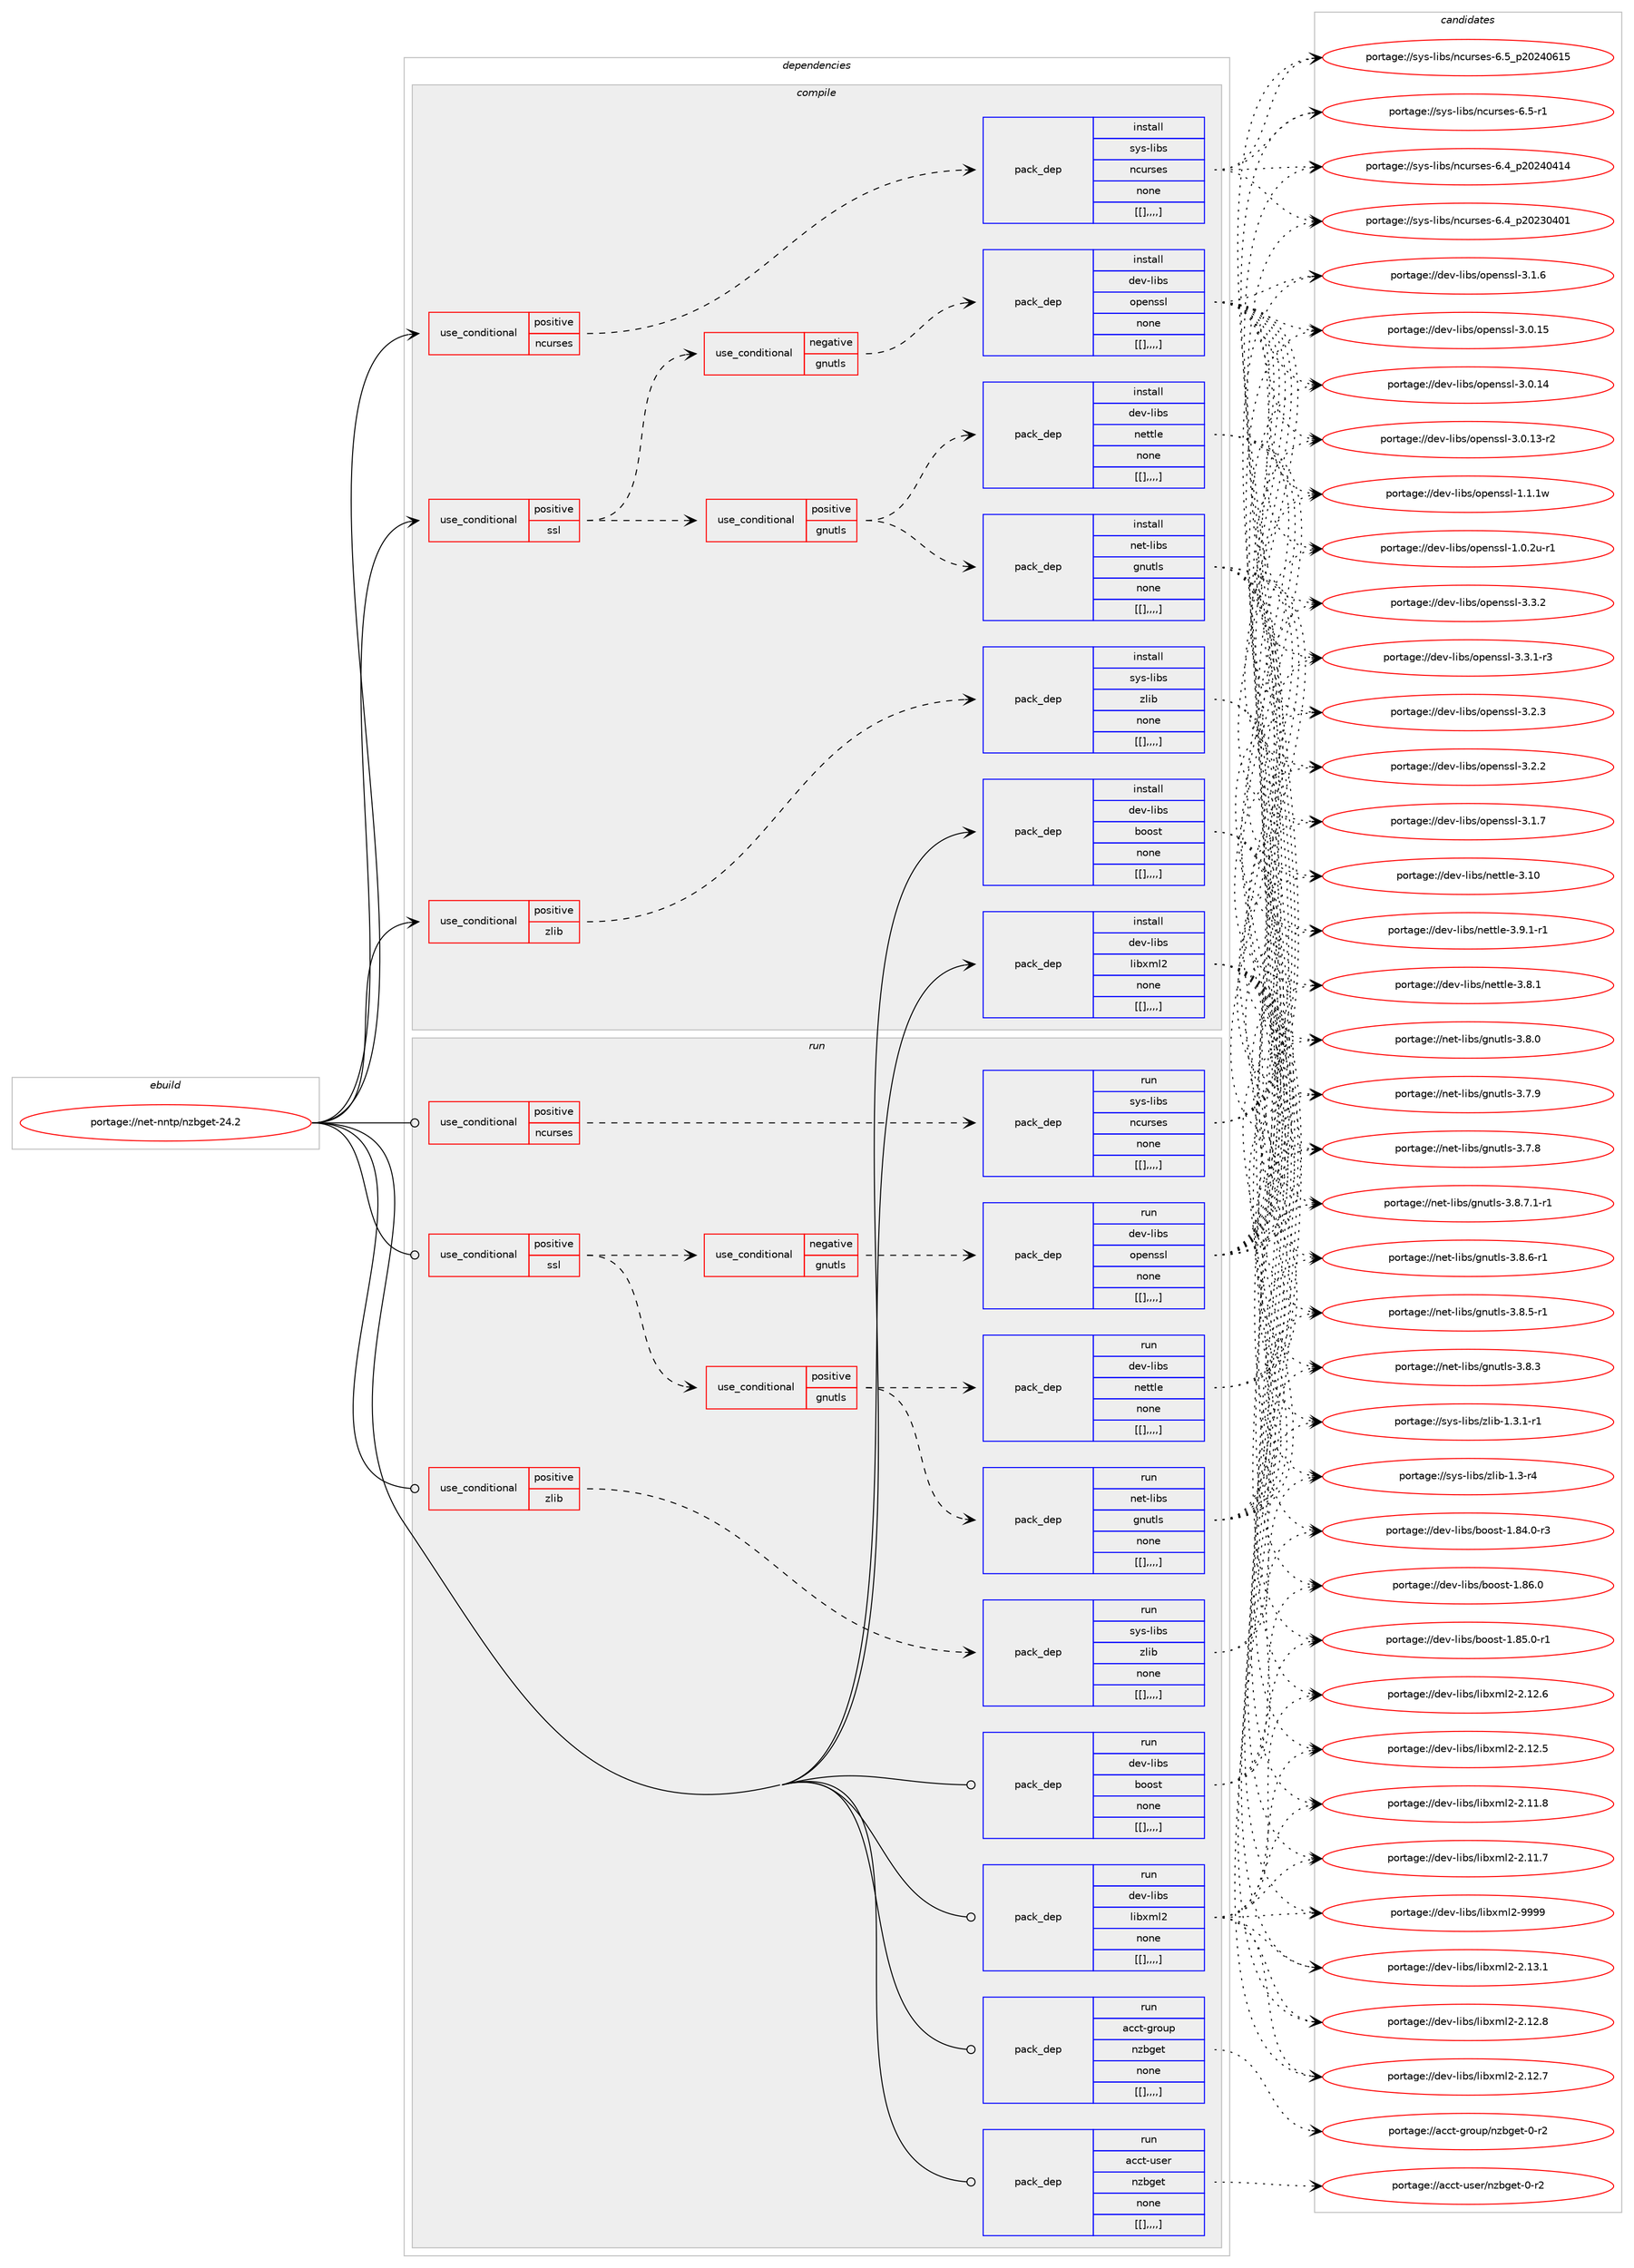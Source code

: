 digraph prolog {

# *************
# Graph options
# *************

newrank=true;
concentrate=true;
compound=true;
graph [rankdir=LR,fontname=Helvetica,fontsize=10,ranksep=1.5];#, ranksep=2.5, nodesep=0.2];
edge  [arrowhead=vee];
node  [fontname=Helvetica,fontsize=10];

# **********
# The ebuild
# **********

subgraph cluster_leftcol {
color=gray;
label=<<i>ebuild</i>>;
id [label="portage://net-nntp/nzbget-24.2", color=red, width=4, href="../net-nntp/nzbget-24.2.svg"];
}

# ****************
# The dependencies
# ****************

subgraph cluster_midcol {
color=gray;
label=<<i>dependencies</i>>;
subgraph cluster_compile {
fillcolor="#eeeeee";
style=filled;
label=<<i>compile</i>>;
subgraph cond103626 {
dependency389550 [label=<<TABLE BORDER="0" CELLBORDER="1" CELLSPACING="0" CELLPADDING="4"><TR><TD ROWSPAN="3" CELLPADDING="10">use_conditional</TD></TR><TR><TD>positive</TD></TR><TR><TD>ncurses</TD></TR></TABLE>>, shape=none, color=red];
subgraph pack283134 {
dependency389551 [label=<<TABLE BORDER="0" CELLBORDER="1" CELLSPACING="0" CELLPADDING="4" WIDTH="220"><TR><TD ROWSPAN="6" CELLPADDING="30">pack_dep</TD></TR><TR><TD WIDTH="110">install</TD></TR><TR><TD>sys-libs</TD></TR><TR><TD>ncurses</TD></TR><TR><TD>none</TD></TR><TR><TD>[[],,,,]</TD></TR></TABLE>>, shape=none, color=blue];
}
dependency389550:e -> dependency389551:w [weight=20,style="dashed",arrowhead="vee"];
}
id:e -> dependency389550:w [weight=20,style="solid",arrowhead="vee"];
subgraph cond103627 {
dependency389552 [label=<<TABLE BORDER="0" CELLBORDER="1" CELLSPACING="0" CELLPADDING="4"><TR><TD ROWSPAN="3" CELLPADDING="10">use_conditional</TD></TR><TR><TD>positive</TD></TR><TR><TD>ssl</TD></TR></TABLE>>, shape=none, color=red];
subgraph cond103628 {
dependency389553 [label=<<TABLE BORDER="0" CELLBORDER="1" CELLSPACING="0" CELLPADDING="4"><TR><TD ROWSPAN="3" CELLPADDING="10">use_conditional</TD></TR><TR><TD>positive</TD></TR><TR><TD>gnutls</TD></TR></TABLE>>, shape=none, color=red];
subgraph pack283135 {
dependency389554 [label=<<TABLE BORDER="0" CELLBORDER="1" CELLSPACING="0" CELLPADDING="4" WIDTH="220"><TR><TD ROWSPAN="6" CELLPADDING="30">pack_dep</TD></TR><TR><TD WIDTH="110">install</TD></TR><TR><TD>net-libs</TD></TR><TR><TD>gnutls</TD></TR><TR><TD>none</TD></TR><TR><TD>[[],,,,]</TD></TR></TABLE>>, shape=none, color=blue];
}
dependency389553:e -> dependency389554:w [weight=20,style="dashed",arrowhead="vee"];
subgraph pack283136 {
dependency389555 [label=<<TABLE BORDER="0" CELLBORDER="1" CELLSPACING="0" CELLPADDING="4" WIDTH="220"><TR><TD ROWSPAN="6" CELLPADDING="30">pack_dep</TD></TR><TR><TD WIDTH="110">install</TD></TR><TR><TD>dev-libs</TD></TR><TR><TD>nettle</TD></TR><TR><TD>none</TD></TR><TR><TD>[[],,,,]</TD></TR></TABLE>>, shape=none, color=blue];
}
dependency389553:e -> dependency389555:w [weight=20,style="dashed",arrowhead="vee"];
}
dependency389552:e -> dependency389553:w [weight=20,style="dashed",arrowhead="vee"];
subgraph cond103629 {
dependency389556 [label=<<TABLE BORDER="0" CELLBORDER="1" CELLSPACING="0" CELLPADDING="4"><TR><TD ROWSPAN="3" CELLPADDING="10">use_conditional</TD></TR><TR><TD>negative</TD></TR><TR><TD>gnutls</TD></TR></TABLE>>, shape=none, color=red];
subgraph pack283137 {
dependency389557 [label=<<TABLE BORDER="0" CELLBORDER="1" CELLSPACING="0" CELLPADDING="4" WIDTH="220"><TR><TD ROWSPAN="6" CELLPADDING="30">pack_dep</TD></TR><TR><TD WIDTH="110">install</TD></TR><TR><TD>dev-libs</TD></TR><TR><TD>openssl</TD></TR><TR><TD>none</TD></TR><TR><TD>[[],,,,]</TD></TR></TABLE>>, shape=none, color=blue];
}
dependency389556:e -> dependency389557:w [weight=20,style="dashed",arrowhead="vee"];
}
dependency389552:e -> dependency389556:w [weight=20,style="dashed",arrowhead="vee"];
}
id:e -> dependency389552:w [weight=20,style="solid",arrowhead="vee"];
subgraph cond103630 {
dependency389558 [label=<<TABLE BORDER="0" CELLBORDER="1" CELLSPACING="0" CELLPADDING="4"><TR><TD ROWSPAN="3" CELLPADDING="10">use_conditional</TD></TR><TR><TD>positive</TD></TR><TR><TD>zlib</TD></TR></TABLE>>, shape=none, color=red];
subgraph pack283138 {
dependency389559 [label=<<TABLE BORDER="0" CELLBORDER="1" CELLSPACING="0" CELLPADDING="4" WIDTH="220"><TR><TD ROWSPAN="6" CELLPADDING="30">pack_dep</TD></TR><TR><TD WIDTH="110">install</TD></TR><TR><TD>sys-libs</TD></TR><TR><TD>zlib</TD></TR><TR><TD>none</TD></TR><TR><TD>[[],,,,]</TD></TR></TABLE>>, shape=none, color=blue];
}
dependency389558:e -> dependency389559:w [weight=20,style="dashed",arrowhead="vee"];
}
id:e -> dependency389558:w [weight=20,style="solid",arrowhead="vee"];
subgraph pack283139 {
dependency389560 [label=<<TABLE BORDER="0" CELLBORDER="1" CELLSPACING="0" CELLPADDING="4" WIDTH="220"><TR><TD ROWSPAN="6" CELLPADDING="30">pack_dep</TD></TR><TR><TD WIDTH="110">install</TD></TR><TR><TD>dev-libs</TD></TR><TR><TD>boost</TD></TR><TR><TD>none</TD></TR><TR><TD>[[],,,,]</TD></TR></TABLE>>, shape=none, color=blue];
}
id:e -> dependency389560:w [weight=20,style="solid",arrowhead="vee"];
subgraph pack283140 {
dependency389561 [label=<<TABLE BORDER="0" CELLBORDER="1" CELLSPACING="0" CELLPADDING="4" WIDTH="220"><TR><TD ROWSPAN="6" CELLPADDING="30">pack_dep</TD></TR><TR><TD WIDTH="110">install</TD></TR><TR><TD>dev-libs</TD></TR><TR><TD>libxml2</TD></TR><TR><TD>none</TD></TR><TR><TD>[[],,,,]</TD></TR></TABLE>>, shape=none, color=blue];
}
id:e -> dependency389561:w [weight=20,style="solid",arrowhead="vee"];
}
subgraph cluster_compileandrun {
fillcolor="#eeeeee";
style=filled;
label=<<i>compile and run</i>>;
}
subgraph cluster_run {
fillcolor="#eeeeee";
style=filled;
label=<<i>run</i>>;
subgraph cond103631 {
dependency389562 [label=<<TABLE BORDER="0" CELLBORDER="1" CELLSPACING="0" CELLPADDING="4"><TR><TD ROWSPAN="3" CELLPADDING="10">use_conditional</TD></TR><TR><TD>positive</TD></TR><TR><TD>ncurses</TD></TR></TABLE>>, shape=none, color=red];
subgraph pack283141 {
dependency389563 [label=<<TABLE BORDER="0" CELLBORDER="1" CELLSPACING="0" CELLPADDING="4" WIDTH="220"><TR><TD ROWSPAN="6" CELLPADDING="30">pack_dep</TD></TR><TR><TD WIDTH="110">run</TD></TR><TR><TD>sys-libs</TD></TR><TR><TD>ncurses</TD></TR><TR><TD>none</TD></TR><TR><TD>[[],,,,]</TD></TR></TABLE>>, shape=none, color=blue];
}
dependency389562:e -> dependency389563:w [weight=20,style="dashed",arrowhead="vee"];
}
id:e -> dependency389562:w [weight=20,style="solid",arrowhead="odot"];
subgraph cond103632 {
dependency389564 [label=<<TABLE BORDER="0" CELLBORDER="1" CELLSPACING="0" CELLPADDING="4"><TR><TD ROWSPAN="3" CELLPADDING="10">use_conditional</TD></TR><TR><TD>positive</TD></TR><TR><TD>ssl</TD></TR></TABLE>>, shape=none, color=red];
subgraph cond103633 {
dependency389565 [label=<<TABLE BORDER="0" CELLBORDER="1" CELLSPACING="0" CELLPADDING="4"><TR><TD ROWSPAN="3" CELLPADDING="10">use_conditional</TD></TR><TR><TD>positive</TD></TR><TR><TD>gnutls</TD></TR></TABLE>>, shape=none, color=red];
subgraph pack283142 {
dependency389566 [label=<<TABLE BORDER="0" CELLBORDER="1" CELLSPACING="0" CELLPADDING="4" WIDTH="220"><TR><TD ROWSPAN="6" CELLPADDING="30">pack_dep</TD></TR><TR><TD WIDTH="110">run</TD></TR><TR><TD>net-libs</TD></TR><TR><TD>gnutls</TD></TR><TR><TD>none</TD></TR><TR><TD>[[],,,,]</TD></TR></TABLE>>, shape=none, color=blue];
}
dependency389565:e -> dependency389566:w [weight=20,style="dashed",arrowhead="vee"];
subgraph pack283143 {
dependency389567 [label=<<TABLE BORDER="0" CELLBORDER="1" CELLSPACING="0" CELLPADDING="4" WIDTH="220"><TR><TD ROWSPAN="6" CELLPADDING="30">pack_dep</TD></TR><TR><TD WIDTH="110">run</TD></TR><TR><TD>dev-libs</TD></TR><TR><TD>nettle</TD></TR><TR><TD>none</TD></TR><TR><TD>[[],,,,]</TD></TR></TABLE>>, shape=none, color=blue];
}
dependency389565:e -> dependency389567:w [weight=20,style="dashed",arrowhead="vee"];
}
dependency389564:e -> dependency389565:w [weight=20,style="dashed",arrowhead="vee"];
subgraph cond103634 {
dependency389568 [label=<<TABLE BORDER="0" CELLBORDER="1" CELLSPACING="0" CELLPADDING="4"><TR><TD ROWSPAN="3" CELLPADDING="10">use_conditional</TD></TR><TR><TD>negative</TD></TR><TR><TD>gnutls</TD></TR></TABLE>>, shape=none, color=red];
subgraph pack283144 {
dependency389569 [label=<<TABLE BORDER="0" CELLBORDER="1" CELLSPACING="0" CELLPADDING="4" WIDTH="220"><TR><TD ROWSPAN="6" CELLPADDING="30">pack_dep</TD></TR><TR><TD WIDTH="110">run</TD></TR><TR><TD>dev-libs</TD></TR><TR><TD>openssl</TD></TR><TR><TD>none</TD></TR><TR><TD>[[],,,,]</TD></TR></TABLE>>, shape=none, color=blue];
}
dependency389568:e -> dependency389569:w [weight=20,style="dashed",arrowhead="vee"];
}
dependency389564:e -> dependency389568:w [weight=20,style="dashed",arrowhead="vee"];
}
id:e -> dependency389564:w [weight=20,style="solid",arrowhead="odot"];
subgraph cond103635 {
dependency389570 [label=<<TABLE BORDER="0" CELLBORDER="1" CELLSPACING="0" CELLPADDING="4"><TR><TD ROWSPAN="3" CELLPADDING="10">use_conditional</TD></TR><TR><TD>positive</TD></TR><TR><TD>zlib</TD></TR></TABLE>>, shape=none, color=red];
subgraph pack283145 {
dependency389571 [label=<<TABLE BORDER="0" CELLBORDER="1" CELLSPACING="0" CELLPADDING="4" WIDTH="220"><TR><TD ROWSPAN="6" CELLPADDING="30">pack_dep</TD></TR><TR><TD WIDTH="110">run</TD></TR><TR><TD>sys-libs</TD></TR><TR><TD>zlib</TD></TR><TR><TD>none</TD></TR><TR><TD>[[],,,,]</TD></TR></TABLE>>, shape=none, color=blue];
}
dependency389570:e -> dependency389571:w [weight=20,style="dashed",arrowhead="vee"];
}
id:e -> dependency389570:w [weight=20,style="solid",arrowhead="odot"];
subgraph pack283146 {
dependency389572 [label=<<TABLE BORDER="0" CELLBORDER="1" CELLSPACING="0" CELLPADDING="4" WIDTH="220"><TR><TD ROWSPAN="6" CELLPADDING="30">pack_dep</TD></TR><TR><TD WIDTH="110">run</TD></TR><TR><TD>acct-group</TD></TR><TR><TD>nzbget</TD></TR><TR><TD>none</TD></TR><TR><TD>[[],,,,]</TD></TR></TABLE>>, shape=none, color=blue];
}
id:e -> dependency389572:w [weight=20,style="solid",arrowhead="odot"];
subgraph pack283147 {
dependency389573 [label=<<TABLE BORDER="0" CELLBORDER="1" CELLSPACING="0" CELLPADDING="4" WIDTH="220"><TR><TD ROWSPAN="6" CELLPADDING="30">pack_dep</TD></TR><TR><TD WIDTH="110">run</TD></TR><TR><TD>acct-user</TD></TR><TR><TD>nzbget</TD></TR><TR><TD>none</TD></TR><TR><TD>[[],,,,]</TD></TR></TABLE>>, shape=none, color=blue];
}
id:e -> dependency389573:w [weight=20,style="solid",arrowhead="odot"];
subgraph pack283148 {
dependency389574 [label=<<TABLE BORDER="0" CELLBORDER="1" CELLSPACING="0" CELLPADDING="4" WIDTH="220"><TR><TD ROWSPAN="6" CELLPADDING="30">pack_dep</TD></TR><TR><TD WIDTH="110">run</TD></TR><TR><TD>dev-libs</TD></TR><TR><TD>boost</TD></TR><TR><TD>none</TD></TR><TR><TD>[[],,,,]</TD></TR></TABLE>>, shape=none, color=blue];
}
id:e -> dependency389574:w [weight=20,style="solid",arrowhead="odot"];
subgraph pack283149 {
dependency389575 [label=<<TABLE BORDER="0" CELLBORDER="1" CELLSPACING="0" CELLPADDING="4" WIDTH="220"><TR><TD ROWSPAN="6" CELLPADDING="30">pack_dep</TD></TR><TR><TD WIDTH="110">run</TD></TR><TR><TD>dev-libs</TD></TR><TR><TD>libxml2</TD></TR><TR><TD>none</TD></TR><TR><TD>[[],,,,]</TD></TR></TABLE>>, shape=none, color=blue];
}
id:e -> dependency389575:w [weight=20,style="solid",arrowhead="odot"];
}
}

# **************
# The candidates
# **************

subgraph cluster_choices {
rank=same;
color=gray;
label=<<i>candidates</i>>;

subgraph choice283134 {
color=black;
nodesep=1;
choice1151211154510810598115471109911711411510111545544653951125048505248544953 [label="portage://sys-libs/ncurses-6.5_p20240615", color=red, width=4,href="../sys-libs/ncurses-6.5_p20240615.svg"];
choice11512111545108105981154711099117114115101115455446534511449 [label="portage://sys-libs/ncurses-6.5-r1", color=red, width=4,href="../sys-libs/ncurses-6.5-r1.svg"];
choice1151211154510810598115471109911711411510111545544652951125048505248524952 [label="portage://sys-libs/ncurses-6.4_p20240414", color=red, width=4,href="../sys-libs/ncurses-6.4_p20240414.svg"];
choice1151211154510810598115471109911711411510111545544652951125048505148524849 [label="portage://sys-libs/ncurses-6.4_p20230401", color=red, width=4,href="../sys-libs/ncurses-6.4_p20230401.svg"];
dependency389551:e -> choice1151211154510810598115471109911711411510111545544653951125048505248544953:w [style=dotted,weight="100"];
dependency389551:e -> choice11512111545108105981154711099117114115101115455446534511449:w [style=dotted,weight="100"];
dependency389551:e -> choice1151211154510810598115471109911711411510111545544652951125048505248524952:w [style=dotted,weight="100"];
dependency389551:e -> choice1151211154510810598115471109911711411510111545544652951125048505148524849:w [style=dotted,weight="100"];
}
subgraph choice283135 {
color=black;
nodesep=1;
choice11010111645108105981154710311011711610811545514656465546494511449 [label="portage://net-libs/gnutls-3.8.7.1-r1", color=red, width=4,href="../net-libs/gnutls-3.8.7.1-r1.svg"];
choice1101011164510810598115471031101171161081154551465646544511449 [label="portage://net-libs/gnutls-3.8.6-r1", color=red, width=4,href="../net-libs/gnutls-3.8.6-r1.svg"];
choice1101011164510810598115471031101171161081154551465646534511449 [label="portage://net-libs/gnutls-3.8.5-r1", color=red, width=4,href="../net-libs/gnutls-3.8.5-r1.svg"];
choice110101116451081059811547103110117116108115455146564651 [label="portage://net-libs/gnutls-3.8.3", color=red, width=4,href="../net-libs/gnutls-3.8.3.svg"];
choice110101116451081059811547103110117116108115455146564648 [label="portage://net-libs/gnutls-3.8.0", color=red, width=4,href="../net-libs/gnutls-3.8.0.svg"];
choice110101116451081059811547103110117116108115455146554657 [label="portage://net-libs/gnutls-3.7.9", color=red, width=4,href="../net-libs/gnutls-3.7.9.svg"];
choice110101116451081059811547103110117116108115455146554656 [label="portage://net-libs/gnutls-3.7.8", color=red, width=4,href="../net-libs/gnutls-3.7.8.svg"];
dependency389554:e -> choice11010111645108105981154710311011711610811545514656465546494511449:w [style=dotted,weight="100"];
dependency389554:e -> choice1101011164510810598115471031101171161081154551465646544511449:w [style=dotted,weight="100"];
dependency389554:e -> choice1101011164510810598115471031101171161081154551465646534511449:w [style=dotted,weight="100"];
dependency389554:e -> choice110101116451081059811547103110117116108115455146564651:w [style=dotted,weight="100"];
dependency389554:e -> choice110101116451081059811547103110117116108115455146564648:w [style=dotted,weight="100"];
dependency389554:e -> choice110101116451081059811547103110117116108115455146554657:w [style=dotted,weight="100"];
dependency389554:e -> choice110101116451081059811547103110117116108115455146554656:w [style=dotted,weight="100"];
}
subgraph choice283136 {
color=black;
nodesep=1;
choice1001011184510810598115471101011161161081014551464948 [label="portage://dev-libs/nettle-3.10", color=red, width=4,href="../dev-libs/nettle-3.10.svg"];
choice1001011184510810598115471101011161161081014551465746494511449 [label="portage://dev-libs/nettle-3.9.1-r1", color=red, width=4,href="../dev-libs/nettle-3.9.1-r1.svg"];
choice100101118451081059811547110101116116108101455146564649 [label="portage://dev-libs/nettle-3.8.1", color=red, width=4,href="../dev-libs/nettle-3.8.1.svg"];
dependency389555:e -> choice1001011184510810598115471101011161161081014551464948:w [style=dotted,weight="100"];
dependency389555:e -> choice1001011184510810598115471101011161161081014551465746494511449:w [style=dotted,weight="100"];
dependency389555:e -> choice100101118451081059811547110101116116108101455146564649:w [style=dotted,weight="100"];
}
subgraph choice283137 {
color=black;
nodesep=1;
choice100101118451081059811547111112101110115115108455146514650 [label="portage://dev-libs/openssl-3.3.2", color=red, width=4,href="../dev-libs/openssl-3.3.2.svg"];
choice1001011184510810598115471111121011101151151084551465146494511451 [label="portage://dev-libs/openssl-3.3.1-r3", color=red, width=4,href="../dev-libs/openssl-3.3.1-r3.svg"];
choice100101118451081059811547111112101110115115108455146504651 [label="portage://dev-libs/openssl-3.2.3", color=red, width=4,href="../dev-libs/openssl-3.2.3.svg"];
choice100101118451081059811547111112101110115115108455146504650 [label="portage://dev-libs/openssl-3.2.2", color=red, width=4,href="../dev-libs/openssl-3.2.2.svg"];
choice100101118451081059811547111112101110115115108455146494655 [label="portage://dev-libs/openssl-3.1.7", color=red, width=4,href="../dev-libs/openssl-3.1.7.svg"];
choice100101118451081059811547111112101110115115108455146494654 [label="portage://dev-libs/openssl-3.1.6", color=red, width=4,href="../dev-libs/openssl-3.1.6.svg"];
choice10010111845108105981154711111210111011511510845514648464953 [label="portage://dev-libs/openssl-3.0.15", color=red, width=4,href="../dev-libs/openssl-3.0.15.svg"];
choice10010111845108105981154711111210111011511510845514648464952 [label="portage://dev-libs/openssl-3.0.14", color=red, width=4,href="../dev-libs/openssl-3.0.14.svg"];
choice100101118451081059811547111112101110115115108455146484649514511450 [label="portage://dev-libs/openssl-3.0.13-r2", color=red, width=4,href="../dev-libs/openssl-3.0.13-r2.svg"];
choice100101118451081059811547111112101110115115108454946494649119 [label="portage://dev-libs/openssl-1.1.1w", color=red, width=4,href="../dev-libs/openssl-1.1.1w.svg"];
choice1001011184510810598115471111121011101151151084549464846501174511449 [label="portage://dev-libs/openssl-1.0.2u-r1", color=red, width=4,href="../dev-libs/openssl-1.0.2u-r1.svg"];
dependency389557:e -> choice100101118451081059811547111112101110115115108455146514650:w [style=dotted,weight="100"];
dependency389557:e -> choice1001011184510810598115471111121011101151151084551465146494511451:w [style=dotted,weight="100"];
dependency389557:e -> choice100101118451081059811547111112101110115115108455146504651:w [style=dotted,weight="100"];
dependency389557:e -> choice100101118451081059811547111112101110115115108455146504650:w [style=dotted,weight="100"];
dependency389557:e -> choice100101118451081059811547111112101110115115108455146494655:w [style=dotted,weight="100"];
dependency389557:e -> choice100101118451081059811547111112101110115115108455146494654:w [style=dotted,weight="100"];
dependency389557:e -> choice10010111845108105981154711111210111011511510845514648464953:w [style=dotted,weight="100"];
dependency389557:e -> choice10010111845108105981154711111210111011511510845514648464952:w [style=dotted,weight="100"];
dependency389557:e -> choice100101118451081059811547111112101110115115108455146484649514511450:w [style=dotted,weight="100"];
dependency389557:e -> choice100101118451081059811547111112101110115115108454946494649119:w [style=dotted,weight="100"];
dependency389557:e -> choice1001011184510810598115471111121011101151151084549464846501174511449:w [style=dotted,weight="100"];
}
subgraph choice283138 {
color=black;
nodesep=1;
choice115121115451081059811547122108105984549465146494511449 [label="portage://sys-libs/zlib-1.3.1-r1", color=red, width=4,href="../sys-libs/zlib-1.3.1-r1.svg"];
choice11512111545108105981154712210810598454946514511452 [label="portage://sys-libs/zlib-1.3-r4", color=red, width=4,href="../sys-libs/zlib-1.3-r4.svg"];
dependency389559:e -> choice115121115451081059811547122108105984549465146494511449:w [style=dotted,weight="100"];
dependency389559:e -> choice11512111545108105981154712210810598454946514511452:w [style=dotted,weight="100"];
}
subgraph choice283139 {
color=black;
nodesep=1;
choice1001011184510810598115479811111111511645494656544648 [label="portage://dev-libs/boost-1.86.0", color=red, width=4,href="../dev-libs/boost-1.86.0.svg"];
choice10010111845108105981154798111111115116454946565346484511449 [label="portage://dev-libs/boost-1.85.0-r1", color=red, width=4,href="../dev-libs/boost-1.85.0-r1.svg"];
choice10010111845108105981154798111111115116454946565246484511451 [label="portage://dev-libs/boost-1.84.0-r3", color=red, width=4,href="../dev-libs/boost-1.84.0-r3.svg"];
dependency389560:e -> choice1001011184510810598115479811111111511645494656544648:w [style=dotted,weight="100"];
dependency389560:e -> choice10010111845108105981154798111111115116454946565346484511449:w [style=dotted,weight="100"];
dependency389560:e -> choice10010111845108105981154798111111115116454946565246484511451:w [style=dotted,weight="100"];
}
subgraph choice283140 {
color=black;
nodesep=1;
choice10010111845108105981154710810598120109108504557575757 [label="portage://dev-libs/libxml2-9999", color=red, width=4,href="../dev-libs/libxml2-9999.svg"];
choice100101118451081059811547108105981201091085045504649514649 [label="portage://dev-libs/libxml2-2.13.1", color=red, width=4,href="../dev-libs/libxml2-2.13.1.svg"];
choice100101118451081059811547108105981201091085045504649504656 [label="portage://dev-libs/libxml2-2.12.8", color=red, width=4,href="../dev-libs/libxml2-2.12.8.svg"];
choice100101118451081059811547108105981201091085045504649504655 [label="portage://dev-libs/libxml2-2.12.7", color=red, width=4,href="../dev-libs/libxml2-2.12.7.svg"];
choice100101118451081059811547108105981201091085045504649504654 [label="portage://dev-libs/libxml2-2.12.6", color=red, width=4,href="../dev-libs/libxml2-2.12.6.svg"];
choice100101118451081059811547108105981201091085045504649504653 [label="portage://dev-libs/libxml2-2.12.5", color=red, width=4,href="../dev-libs/libxml2-2.12.5.svg"];
choice100101118451081059811547108105981201091085045504649494656 [label="portage://dev-libs/libxml2-2.11.8", color=red, width=4,href="../dev-libs/libxml2-2.11.8.svg"];
choice100101118451081059811547108105981201091085045504649494655 [label="portage://dev-libs/libxml2-2.11.7", color=red, width=4,href="../dev-libs/libxml2-2.11.7.svg"];
dependency389561:e -> choice10010111845108105981154710810598120109108504557575757:w [style=dotted,weight="100"];
dependency389561:e -> choice100101118451081059811547108105981201091085045504649514649:w [style=dotted,weight="100"];
dependency389561:e -> choice100101118451081059811547108105981201091085045504649504656:w [style=dotted,weight="100"];
dependency389561:e -> choice100101118451081059811547108105981201091085045504649504655:w [style=dotted,weight="100"];
dependency389561:e -> choice100101118451081059811547108105981201091085045504649504654:w [style=dotted,weight="100"];
dependency389561:e -> choice100101118451081059811547108105981201091085045504649504653:w [style=dotted,weight="100"];
dependency389561:e -> choice100101118451081059811547108105981201091085045504649494656:w [style=dotted,weight="100"];
dependency389561:e -> choice100101118451081059811547108105981201091085045504649494655:w [style=dotted,weight="100"];
}
subgraph choice283141 {
color=black;
nodesep=1;
choice1151211154510810598115471109911711411510111545544653951125048505248544953 [label="portage://sys-libs/ncurses-6.5_p20240615", color=red, width=4,href="../sys-libs/ncurses-6.5_p20240615.svg"];
choice11512111545108105981154711099117114115101115455446534511449 [label="portage://sys-libs/ncurses-6.5-r1", color=red, width=4,href="../sys-libs/ncurses-6.5-r1.svg"];
choice1151211154510810598115471109911711411510111545544652951125048505248524952 [label="portage://sys-libs/ncurses-6.4_p20240414", color=red, width=4,href="../sys-libs/ncurses-6.4_p20240414.svg"];
choice1151211154510810598115471109911711411510111545544652951125048505148524849 [label="portage://sys-libs/ncurses-6.4_p20230401", color=red, width=4,href="../sys-libs/ncurses-6.4_p20230401.svg"];
dependency389563:e -> choice1151211154510810598115471109911711411510111545544653951125048505248544953:w [style=dotted,weight="100"];
dependency389563:e -> choice11512111545108105981154711099117114115101115455446534511449:w [style=dotted,weight="100"];
dependency389563:e -> choice1151211154510810598115471109911711411510111545544652951125048505248524952:w [style=dotted,weight="100"];
dependency389563:e -> choice1151211154510810598115471109911711411510111545544652951125048505148524849:w [style=dotted,weight="100"];
}
subgraph choice283142 {
color=black;
nodesep=1;
choice11010111645108105981154710311011711610811545514656465546494511449 [label="portage://net-libs/gnutls-3.8.7.1-r1", color=red, width=4,href="../net-libs/gnutls-3.8.7.1-r1.svg"];
choice1101011164510810598115471031101171161081154551465646544511449 [label="portage://net-libs/gnutls-3.8.6-r1", color=red, width=4,href="../net-libs/gnutls-3.8.6-r1.svg"];
choice1101011164510810598115471031101171161081154551465646534511449 [label="portage://net-libs/gnutls-3.8.5-r1", color=red, width=4,href="../net-libs/gnutls-3.8.5-r1.svg"];
choice110101116451081059811547103110117116108115455146564651 [label="portage://net-libs/gnutls-3.8.3", color=red, width=4,href="../net-libs/gnutls-3.8.3.svg"];
choice110101116451081059811547103110117116108115455146564648 [label="portage://net-libs/gnutls-3.8.0", color=red, width=4,href="../net-libs/gnutls-3.8.0.svg"];
choice110101116451081059811547103110117116108115455146554657 [label="portage://net-libs/gnutls-3.7.9", color=red, width=4,href="../net-libs/gnutls-3.7.9.svg"];
choice110101116451081059811547103110117116108115455146554656 [label="portage://net-libs/gnutls-3.7.8", color=red, width=4,href="../net-libs/gnutls-3.7.8.svg"];
dependency389566:e -> choice11010111645108105981154710311011711610811545514656465546494511449:w [style=dotted,weight="100"];
dependency389566:e -> choice1101011164510810598115471031101171161081154551465646544511449:w [style=dotted,weight="100"];
dependency389566:e -> choice1101011164510810598115471031101171161081154551465646534511449:w [style=dotted,weight="100"];
dependency389566:e -> choice110101116451081059811547103110117116108115455146564651:w [style=dotted,weight="100"];
dependency389566:e -> choice110101116451081059811547103110117116108115455146564648:w [style=dotted,weight="100"];
dependency389566:e -> choice110101116451081059811547103110117116108115455146554657:w [style=dotted,weight="100"];
dependency389566:e -> choice110101116451081059811547103110117116108115455146554656:w [style=dotted,weight="100"];
}
subgraph choice283143 {
color=black;
nodesep=1;
choice1001011184510810598115471101011161161081014551464948 [label="portage://dev-libs/nettle-3.10", color=red, width=4,href="../dev-libs/nettle-3.10.svg"];
choice1001011184510810598115471101011161161081014551465746494511449 [label="portage://dev-libs/nettle-3.9.1-r1", color=red, width=4,href="../dev-libs/nettle-3.9.1-r1.svg"];
choice100101118451081059811547110101116116108101455146564649 [label="portage://dev-libs/nettle-3.8.1", color=red, width=4,href="../dev-libs/nettle-3.8.1.svg"];
dependency389567:e -> choice1001011184510810598115471101011161161081014551464948:w [style=dotted,weight="100"];
dependency389567:e -> choice1001011184510810598115471101011161161081014551465746494511449:w [style=dotted,weight="100"];
dependency389567:e -> choice100101118451081059811547110101116116108101455146564649:w [style=dotted,weight="100"];
}
subgraph choice283144 {
color=black;
nodesep=1;
choice100101118451081059811547111112101110115115108455146514650 [label="portage://dev-libs/openssl-3.3.2", color=red, width=4,href="../dev-libs/openssl-3.3.2.svg"];
choice1001011184510810598115471111121011101151151084551465146494511451 [label="portage://dev-libs/openssl-3.3.1-r3", color=red, width=4,href="../dev-libs/openssl-3.3.1-r3.svg"];
choice100101118451081059811547111112101110115115108455146504651 [label="portage://dev-libs/openssl-3.2.3", color=red, width=4,href="../dev-libs/openssl-3.2.3.svg"];
choice100101118451081059811547111112101110115115108455146504650 [label="portage://dev-libs/openssl-3.2.2", color=red, width=4,href="../dev-libs/openssl-3.2.2.svg"];
choice100101118451081059811547111112101110115115108455146494655 [label="portage://dev-libs/openssl-3.1.7", color=red, width=4,href="../dev-libs/openssl-3.1.7.svg"];
choice100101118451081059811547111112101110115115108455146494654 [label="portage://dev-libs/openssl-3.1.6", color=red, width=4,href="../dev-libs/openssl-3.1.6.svg"];
choice10010111845108105981154711111210111011511510845514648464953 [label="portage://dev-libs/openssl-3.0.15", color=red, width=4,href="../dev-libs/openssl-3.0.15.svg"];
choice10010111845108105981154711111210111011511510845514648464952 [label="portage://dev-libs/openssl-3.0.14", color=red, width=4,href="../dev-libs/openssl-3.0.14.svg"];
choice100101118451081059811547111112101110115115108455146484649514511450 [label="portage://dev-libs/openssl-3.0.13-r2", color=red, width=4,href="../dev-libs/openssl-3.0.13-r2.svg"];
choice100101118451081059811547111112101110115115108454946494649119 [label="portage://dev-libs/openssl-1.1.1w", color=red, width=4,href="../dev-libs/openssl-1.1.1w.svg"];
choice1001011184510810598115471111121011101151151084549464846501174511449 [label="portage://dev-libs/openssl-1.0.2u-r1", color=red, width=4,href="../dev-libs/openssl-1.0.2u-r1.svg"];
dependency389569:e -> choice100101118451081059811547111112101110115115108455146514650:w [style=dotted,weight="100"];
dependency389569:e -> choice1001011184510810598115471111121011101151151084551465146494511451:w [style=dotted,weight="100"];
dependency389569:e -> choice100101118451081059811547111112101110115115108455146504651:w [style=dotted,weight="100"];
dependency389569:e -> choice100101118451081059811547111112101110115115108455146504650:w [style=dotted,weight="100"];
dependency389569:e -> choice100101118451081059811547111112101110115115108455146494655:w [style=dotted,weight="100"];
dependency389569:e -> choice100101118451081059811547111112101110115115108455146494654:w [style=dotted,weight="100"];
dependency389569:e -> choice10010111845108105981154711111210111011511510845514648464953:w [style=dotted,weight="100"];
dependency389569:e -> choice10010111845108105981154711111210111011511510845514648464952:w [style=dotted,weight="100"];
dependency389569:e -> choice100101118451081059811547111112101110115115108455146484649514511450:w [style=dotted,weight="100"];
dependency389569:e -> choice100101118451081059811547111112101110115115108454946494649119:w [style=dotted,weight="100"];
dependency389569:e -> choice1001011184510810598115471111121011101151151084549464846501174511449:w [style=dotted,weight="100"];
}
subgraph choice283145 {
color=black;
nodesep=1;
choice115121115451081059811547122108105984549465146494511449 [label="portage://sys-libs/zlib-1.3.1-r1", color=red, width=4,href="../sys-libs/zlib-1.3.1-r1.svg"];
choice11512111545108105981154712210810598454946514511452 [label="portage://sys-libs/zlib-1.3-r4", color=red, width=4,href="../sys-libs/zlib-1.3-r4.svg"];
dependency389571:e -> choice115121115451081059811547122108105984549465146494511449:w [style=dotted,weight="100"];
dependency389571:e -> choice11512111545108105981154712210810598454946514511452:w [style=dotted,weight="100"];
}
subgraph choice283146 {
color=black;
nodesep=1;
choice97999911645103114111117112471101229810310111645484511450 [label="portage://acct-group/nzbget-0-r2", color=red, width=4,href="../acct-group/nzbget-0-r2.svg"];
dependency389572:e -> choice97999911645103114111117112471101229810310111645484511450:w [style=dotted,weight="100"];
}
subgraph choice283147 {
color=black;
nodesep=1;
choice97999911645117115101114471101229810310111645484511450 [label="portage://acct-user/nzbget-0-r2", color=red, width=4,href="../acct-user/nzbget-0-r2.svg"];
dependency389573:e -> choice97999911645117115101114471101229810310111645484511450:w [style=dotted,weight="100"];
}
subgraph choice283148 {
color=black;
nodesep=1;
choice1001011184510810598115479811111111511645494656544648 [label="portage://dev-libs/boost-1.86.0", color=red, width=4,href="../dev-libs/boost-1.86.0.svg"];
choice10010111845108105981154798111111115116454946565346484511449 [label="portage://dev-libs/boost-1.85.0-r1", color=red, width=4,href="../dev-libs/boost-1.85.0-r1.svg"];
choice10010111845108105981154798111111115116454946565246484511451 [label="portage://dev-libs/boost-1.84.0-r3", color=red, width=4,href="../dev-libs/boost-1.84.0-r3.svg"];
dependency389574:e -> choice1001011184510810598115479811111111511645494656544648:w [style=dotted,weight="100"];
dependency389574:e -> choice10010111845108105981154798111111115116454946565346484511449:w [style=dotted,weight="100"];
dependency389574:e -> choice10010111845108105981154798111111115116454946565246484511451:w [style=dotted,weight="100"];
}
subgraph choice283149 {
color=black;
nodesep=1;
choice10010111845108105981154710810598120109108504557575757 [label="portage://dev-libs/libxml2-9999", color=red, width=4,href="../dev-libs/libxml2-9999.svg"];
choice100101118451081059811547108105981201091085045504649514649 [label="portage://dev-libs/libxml2-2.13.1", color=red, width=4,href="../dev-libs/libxml2-2.13.1.svg"];
choice100101118451081059811547108105981201091085045504649504656 [label="portage://dev-libs/libxml2-2.12.8", color=red, width=4,href="../dev-libs/libxml2-2.12.8.svg"];
choice100101118451081059811547108105981201091085045504649504655 [label="portage://dev-libs/libxml2-2.12.7", color=red, width=4,href="../dev-libs/libxml2-2.12.7.svg"];
choice100101118451081059811547108105981201091085045504649504654 [label="portage://dev-libs/libxml2-2.12.6", color=red, width=4,href="../dev-libs/libxml2-2.12.6.svg"];
choice100101118451081059811547108105981201091085045504649504653 [label="portage://dev-libs/libxml2-2.12.5", color=red, width=4,href="../dev-libs/libxml2-2.12.5.svg"];
choice100101118451081059811547108105981201091085045504649494656 [label="portage://dev-libs/libxml2-2.11.8", color=red, width=4,href="../dev-libs/libxml2-2.11.8.svg"];
choice100101118451081059811547108105981201091085045504649494655 [label="portage://dev-libs/libxml2-2.11.7", color=red, width=4,href="../dev-libs/libxml2-2.11.7.svg"];
dependency389575:e -> choice10010111845108105981154710810598120109108504557575757:w [style=dotted,weight="100"];
dependency389575:e -> choice100101118451081059811547108105981201091085045504649514649:w [style=dotted,weight="100"];
dependency389575:e -> choice100101118451081059811547108105981201091085045504649504656:w [style=dotted,weight="100"];
dependency389575:e -> choice100101118451081059811547108105981201091085045504649504655:w [style=dotted,weight="100"];
dependency389575:e -> choice100101118451081059811547108105981201091085045504649504654:w [style=dotted,weight="100"];
dependency389575:e -> choice100101118451081059811547108105981201091085045504649504653:w [style=dotted,weight="100"];
dependency389575:e -> choice100101118451081059811547108105981201091085045504649494656:w [style=dotted,weight="100"];
dependency389575:e -> choice100101118451081059811547108105981201091085045504649494655:w [style=dotted,weight="100"];
}
}

}
